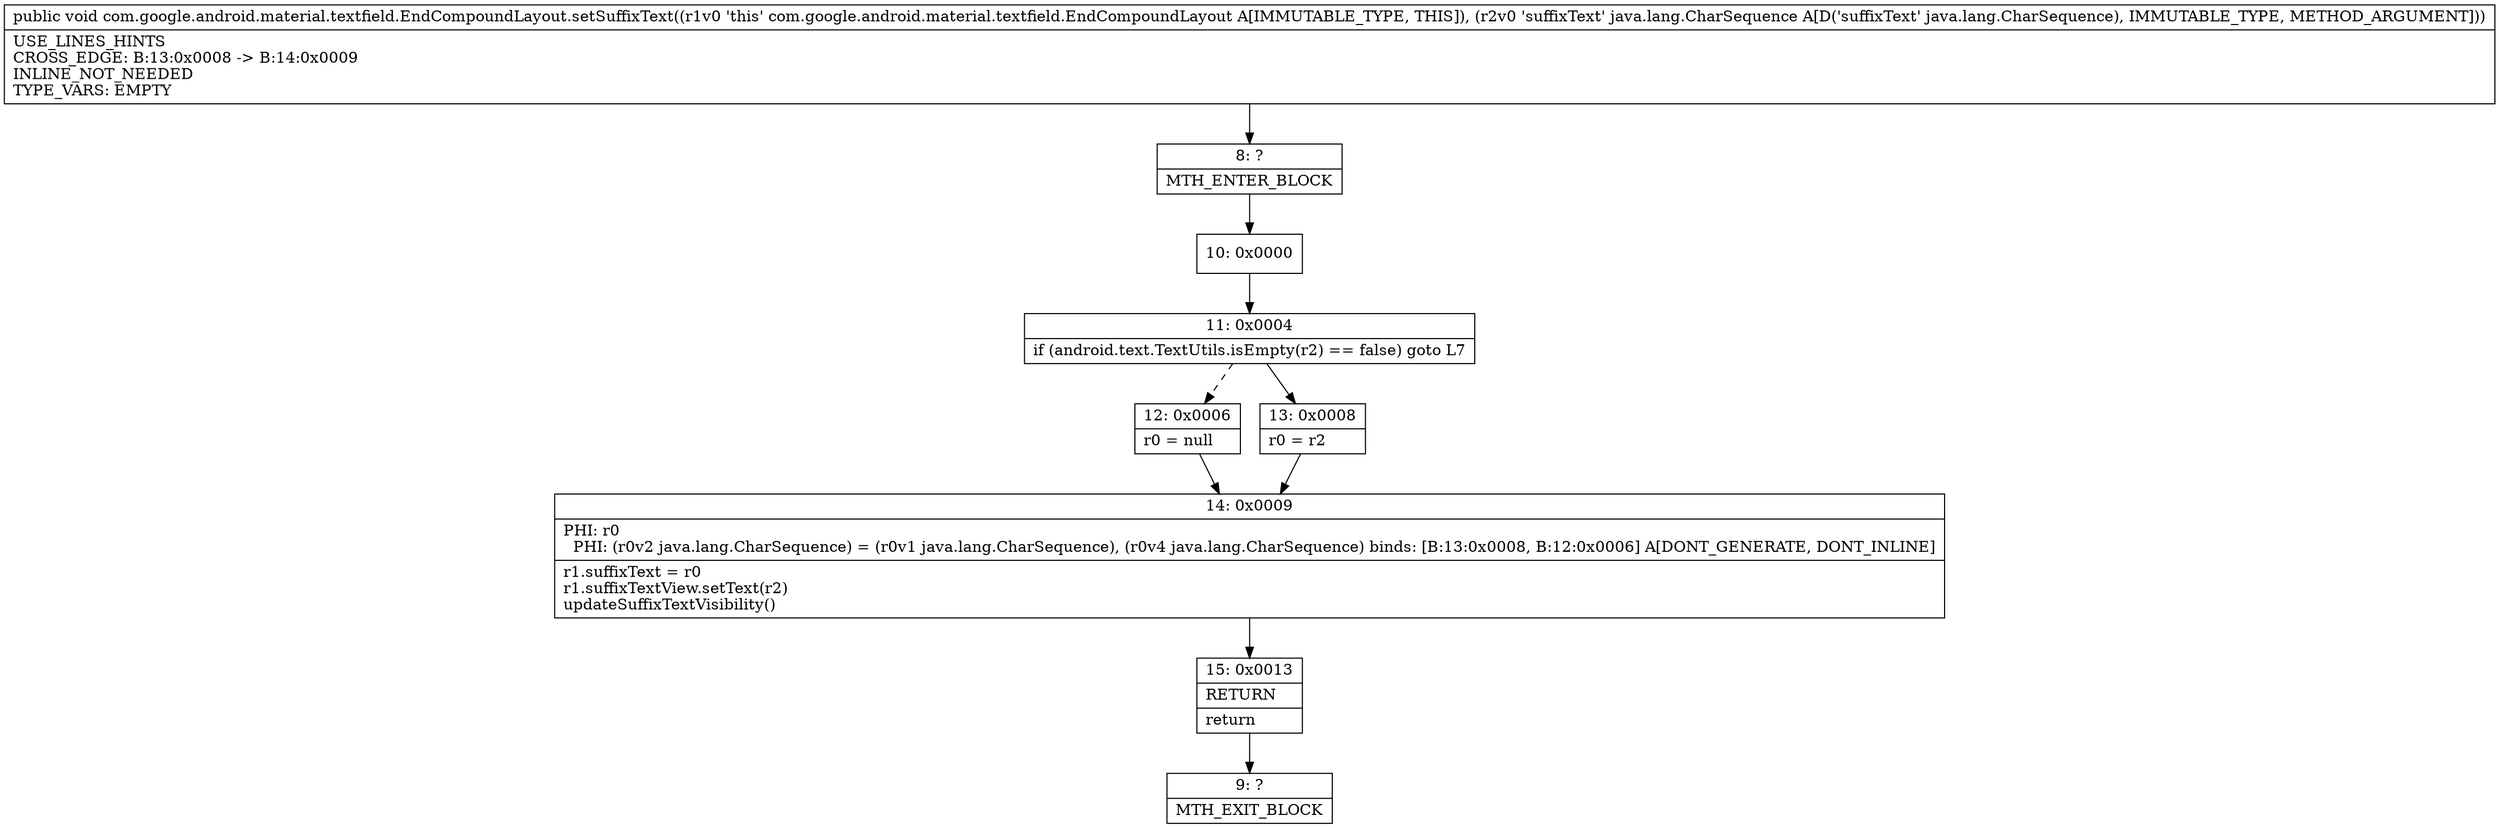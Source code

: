 digraph "CFG forcom.google.android.material.textfield.EndCompoundLayout.setSuffixText(Ljava\/lang\/CharSequence;)V" {
Node_8 [shape=record,label="{8\:\ ?|MTH_ENTER_BLOCK\l}"];
Node_10 [shape=record,label="{10\:\ 0x0000}"];
Node_11 [shape=record,label="{11\:\ 0x0004|if (android.text.TextUtils.isEmpty(r2) == false) goto L7\l}"];
Node_12 [shape=record,label="{12\:\ 0x0006|r0 = null\l}"];
Node_14 [shape=record,label="{14\:\ 0x0009|PHI: r0 \l  PHI: (r0v2 java.lang.CharSequence) = (r0v1 java.lang.CharSequence), (r0v4 java.lang.CharSequence) binds: [B:13:0x0008, B:12:0x0006] A[DONT_GENERATE, DONT_INLINE]\l|r1.suffixText = r0\lr1.suffixTextView.setText(r2)\lupdateSuffixTextVisibility()\l}"];
Node_15 [shape=record,label="{15\:\ 0x0013|RETURN\l|return\l}"];
Node_9 [shape=record,label="{9\:\ ?|MTH_EXIT_BLOCK\l}"];
Node_13 [shape=record,label="{13\:\ 0x0008|r0 = r2\l}"];
MethodNode[shape=record,label="{public void com.google.android.material.textfield.EndCompoundLayout.setSuffixText((r1v0 'this' com.google.android.material.textfield.EndCompoundLayout A[IMMUTABLE_TYPE, THIS]), (r2v0 'suffixText' java.lang.CharSequence A[D('suffixText' java.lang.CharSequence), IMMUTABLE_TYPE, METHOD_ARGUMENT]))  | USE_LINES_HINTS\lCROSS_EDGE: B:13:0x0008 \-\> B:14:0x0009\lINLINE_NOT_NEEDED\lTYPE_VARS: EMPTY\l}"];
MethodNode -> Node_8;Node_8 -> Node_10;
Node_10 -> Node_11;
Node_11 -> Node_12[style=dashed];
Node_11 -> Node_13;
Node_12 -> Node_14;
Node_14 -> Node_15;
Node_15 -> Node_9;
Node_13 -> Node_14;
}

